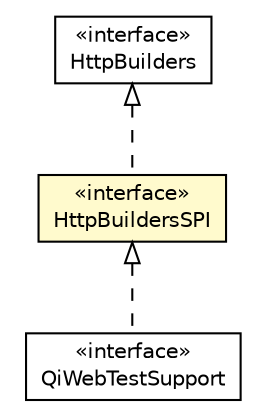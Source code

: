 #!/usr/local/bin/dot
#
# Class diagram 
# Generated by UMLGraph version R5_6-24-gf6e263 (http://www.umlgraph.org/)
#

digraph G {
	edge [fontname="Helvetica",fontsize=10,labelfontname="Helvetica",labelfontsize=10];
	node [fontname="Helvetica",fontsize=10,shape=plaintext];
	nodesep=0.25;
	ranksep=0.5;
	// org.qiweb.api.http.HttpBuilders
	c15451 [label=<<table title="org.qiweb.api.http.HttpBuilders" border="0" cellborder="1" cellspacing="0" cellpadding="2" port="p" href="../../api/http/HttpBuilders.html">
		<tr><td><table border="0" cellspacing="0" cellpadding="1">
<tr><td align="center" balign="center"> &#171;interface&#187; </td></tr>
<tr><td align="center" balign="center"> HttpBuilders </td></tr>
		</table></td></tr>
		</table>>, URL="../../api/http/HttpBuilders.html", fontname="Helvetica", fontcolor="black", fontsize=10.0];
	// org.qiweb.spi.http.HttpBuildersSPI
	c15567 [label=<<table title="org.qiweb.spi.http.HttpBuildersSPI" border="0" cellborder="1" cellspacing="0" cellpadding="2" port="p" bgcolor="lemonChiffon" href="./HttpBuildersSPI.html">
		<tr><td><table border="0" cellspacing="0" cellpadding="1">
<tr><td align="center" balign="center"> &#171;interface&#187; </td></tr>
<tr><td align="center" balign="center"> HttpBuildersSPI </td></tr>
		</table></td></tr>
		</table>>, URL="./HttpBuildersSPI.html", fontname="Helvetica", fontcolor="black", fontsize=10.0];
	// org.qiweb.test.QiWebTestSupport
	c15579 [label=<<table title="org.qiweb.test.QiWebTestSupport" border="0" cellborder="1" cellspacing="0" cellpadding="2" port="p" href="../../test/QiWebTestSupport.html">
		<tr><td><table border="0" cellspacing="0" cellpadding="1">
<tr><td align="center" balign="center"> &#171;interface&#187; </td></tr>
<tr><td align="center" balign="center"> QiWebTestSupport </td></tr>
		</table></td></tr>
		</table>>, URL="../../test/QiWebTestSupport.html", fontname="Helvetica", fontcolor="black", fontsize=10.0];
	//org.qiweb.spi.http.HttpBuildersSPI implements org.qiweb.api.http.HttpBuilders
	c15451:p -> c15567:p [dir=back,arrowtail=empty,style=dashed];
	//org.qiweb.test.QiWebTestSupport implements org.qiweb.spi.http.HttpBuildersSPI
	c15567:p -> c15579:p [dir=back,arrowtail=empty,style=dashed];
}

